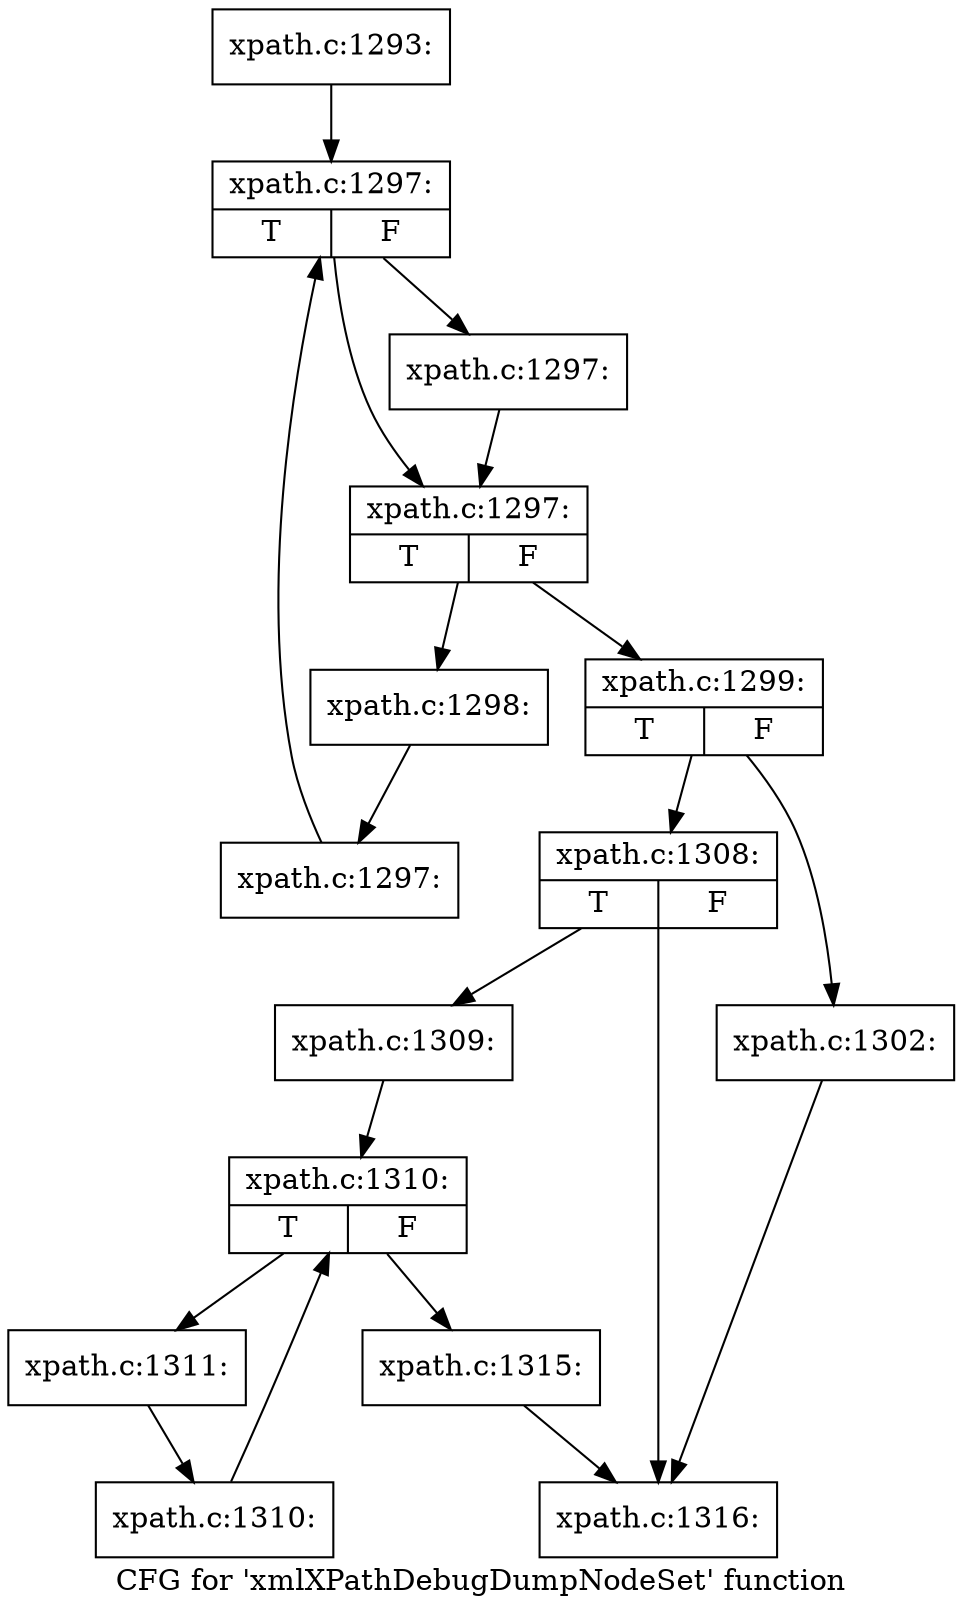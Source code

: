 digraph "CFG for 'xmlXPathDebugDumpNodeSet' function" {
	label="CFG for 'xmlXPathDebugDumpNodeSet' function";

	Node0x4d08160 [shape=record,label="{xpath.c:1293:}"];
	Node0x4d08160 -> Node0x4d137a0;
	Node0x4d137a0 [shape=record,label="{xpath.c:1297:|{<s0>T|<s1>F}}"];
	Node0x4d137a0 -> Node0x4d13b80;
	Node0x4d137a0 -> Node0x4d13b30;
	Node0x4d13b80 [shape=record,label="{xpath.c:1297:}"];
	Node0x4d13b80 -> Node0x4d13b30;
	Node0x4d13b30 [shape=record,label="{xpath.c:1297:|{<s0>T|<s1>F}}"];
	Node0x4d13b30 -> Node0x4d13a80;
	Node0x4d13b30 -> Node0x4d13600;
	Node0x4d13a80 [shape=record,label="{xpath.c:1298:}"];
	Node0x4d13a80 -> Node0x4d139f0;
	Node0x4d139f0 [shape=record,label="{xpath.c:1297:}"];
	Node0x4d139f0 -> Node0x4d137a0;
	Node0x4d13600 [shape=record,label="{xpath.c:1299:|{<s0>T|<s1>F}}"];
	Node0x4d13600 -> Node0x4d15320;
	Node0x4d13600 -> Node0x4d15370;
	Node0x4d15320 [shape=record,label="{xpath.c:1302:}"];
	Node0x4d15320 -> Node0x4d15df0;
	Node0x4d15370 [shape=record,label="{xpath.c:1308:|{<s0>T|<s1>F}}"];
	Node0x4d15370 -> Node0x4d15da0;
	Node0x4d15370 -> Node0x4d15df0;
	Node0x4d15da0 [shape=record,label="{xpath.c:1309:}"];
	Node0x4d15da0 -> Node0x4d167a0;
	Node0x4d167a0 [shape=record,label="{xpath.c:1310:|{<s0>T|<s1>F}}"];
	Node0x4d167a0 -> Node0x4d16a80;
	Node0x4d167a0 -> Node0x4d16600;
	Node0x4d16a80 [shape=record,label="{xpath.c:1311:}"];
	Node0x4d16a80 -> Node0x4d169f0;
	Node0x4d169f0 [shape=record,label="{xpath.c:1310:}"];
	Node0x4d169f0 -> Node0x4d167a0;
	Node0x4d16600 [shape=record,label="{xpath.c:1315:}"];
	Node0x4d16600 -> Node0x4d15df0;
	Node0x4d15df0 [shape=record,label="{xpath.c:1316:}"];
}
